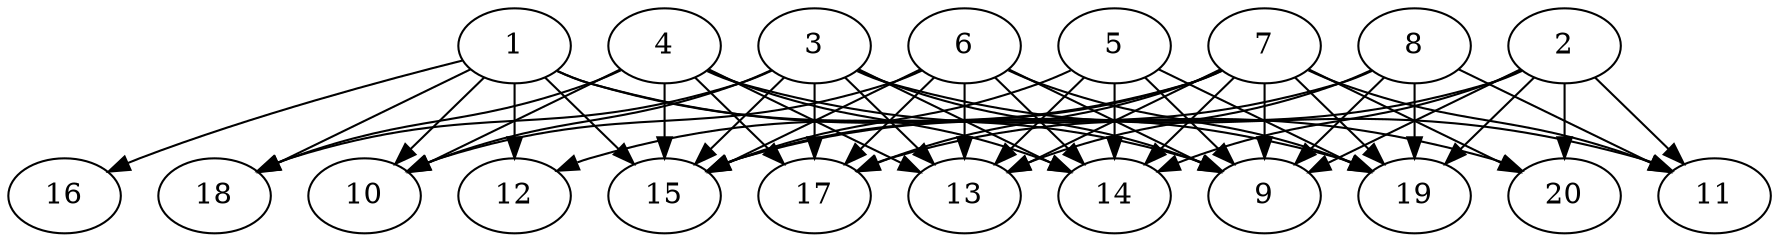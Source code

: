 // DAG automatically generated by daggen at Wed Jul 24 21:20:06 2019
// ./daggen --dot -n 20 --ccr 0.4 --fat 0.8 --regular 0.5 --density 0.8 --mindata 5242880 --maxdata 52428800 
digraph G {
  1 [size="20208640", alpha="0.03", expect_size="8083456"] 
  1 -> 9 [size ="8083456"]
  1 -> 10 [size ="8083456"]
  1 -> 12 [size ="8083456"]
  1 -> 15 [size ="8083456"]
  1 -> 16 [size ="8083456"]
  1 -> 18 [size ="8083456"]
  1 -> 19 [size ="8083456"]
  2 [size="85089280", alpha="0.04", expect_size="34035712"] 
  2 -> 9 [size ="34035712"]
  2 -> 11 [size ="34035712"]
  2 -> 14 [size ="34035712"]
  2 -> 17 [size ="34035712"]
  2 -> 19 [size ="34035712"]
  2 -> 20 [size ="34035712"]
  3 [size="66106880", alpha="0.14", expect_size="26442752"] 
  3 -> 9 [size ="26442752"]
  3 -> 10 [size ="26442752"]
  3 -> 11 [size ="26442752"]
  3 -> 13 [size ="26442752"]
  3 -> 14 [size ="26442752"]
  3 -> 15 [size ="26442752"]
  3 -> 17 [size ="26442752"]
  3 -> 18 [size ="26442752"]
  4 [size="37944320", alpha="0.19", expect_size="15177728"] 
  4 -> 10 [size ="15177728"]
  4 -> 13 [size ="15177728"]
  4 -> 14 [size ="15177728"]
  4 -> 15 [size ="15177728"]
  4 -> 17 [size ="15177728"]
  4 -> 18 [size ="15177728"]
  4 -> 20 [size ="15177728"]
  5 [size="19481600", alpha="0.08", expect_size="7792640"] 
  5 -> 9 [size ="7792640"]
  5 -> 13 [size ="7792640"]
  5 -> 14 [size ="7792640"]
  5 -> 15 [size ="7792640"]
  5 -> 19 [size ="7792640"]
  6 [size="85539840", alpha="0.13", expect_size="34215936"] 
  6 -> 9 [size ="34215936"]
  6 -> 10 [size ="34215936"]
  6 -> 13 [size ="34215936"]
  6 -> 14 [size ="34215936"]
  6 -> 15 [size ="34215936"]
  6 -> 17 [size ="34215936"]
  6 -> 19 [size ="34215936"]
  7 [size="128363520", alpha="0.17", expect_size="51345408"] 
  7 -> 9 [size ="51345408"]
  7 -> 11 [size ="51345408"]
  7 -> 12 [size ="51345408"]
  7 -> 13 [size ="51345408"]
  7 -> 14 [size ="51345408"]
  7 -> 15 [size ="51345408"]
  7 -> 17 [size ="51345408"]
  7 -> 19 [size ="51345408"]
  7 -> 20 [size ="51345408"]
  8 [size="25392640", alpha="0.05", expect_size="10157056"] 
  8 -> 9 [size ="10157056"]
  8 -> 11 [size ="10157056"]
  8 -> 13 [size ="10157056"]
  8 -> 15 [size ="10157056"]
  8 -> 19 [size ="10157056"]
  9 [size="30484480", alpha="0.02", expect_size="12193792"] 
  10 [size="102932480", alpha="0.10", expect_size="41172992"] 
  11 [size="81390080", alpha="0.06", expect_size="32556032"] 
  12 [size="101442560", alpha="0.04", expect_size="40577024"] 
  13 [size="123581440", alpha="0.20", expect_size="49432576"] 
  14 [size="87444480", alpha="0.17", expect_size="34977792"] 
  15 [size="82636800", alpha="0.08", expect_size="33054720"] 
  16 [size="13132800", alpha="0.07", expect_size="5253120"] 
  17 [size="88593920", alpha="0.13", expect_size="35437568"] 
  18 [size="72721920", alpha="0.01", expect_size="29088768"] 
  19 [size="99870720", alpha="0.06", expect_size="39948288"] 
  20 [size="111421440", alpha="0.13", expect_size="44568576"] 
}
